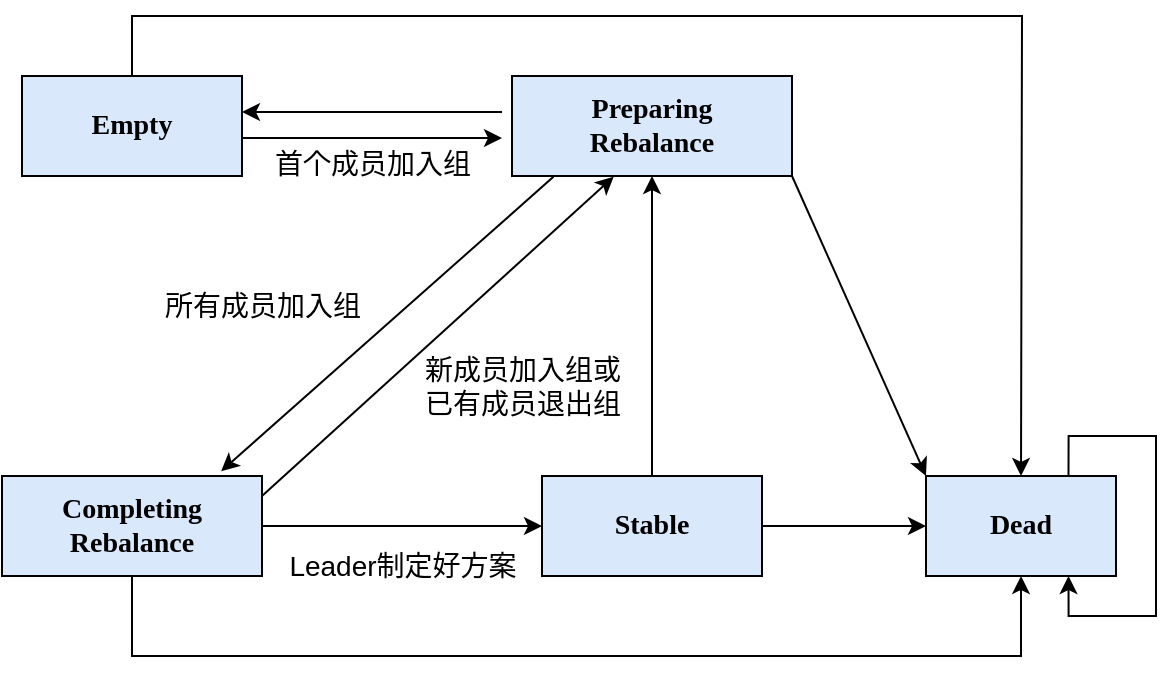 <mxfile version="21.2.8" type="device">
  <diagram name="Page-1" id="7vavWu04QkL2ydKc8LrB">
    <mxGraphModel dx="726" dy="495" grid="1" gridSize="10" guides="1" tooltips="1" connect="1" arrows="1" fold="1" page="1" pageScale="1" pageWidth="827" pageHeight="1169" math="0" shadow="0">
      <root>
        <mxCell id="0" />
        <mxCell id="1" parent="0" />
        <mxCell id="eoFcPqtmDTeSZ4Wu9LAo-1" value="&lt;font size=&quot;1&quot; face=&quot;Verdana&quot;&gt;&lt;b style=&quot;font-size: 14px;&quot;&gt;Empty&lt;/b&gt;&lt;/font&gt;" style="rounded=0;whiteSpace=wrap;html=1;fillColor=#dae8fc;strokeColor=#000000;" vertex="1" parent="1">
          <mxGeometry x="80" y="120" width="110" height="50" as="geometry" />
        </mxCell>
        <mxCell id="eoFcPqtmDTeSZ4Wu9LAo-2" value="&lt;font size=&quot;1&quot; face=&quot;Verdana&quot;&gt;&lt;b style=&quot;font-size: 14px;&quot;&gt;Preparing&lt;br&gt;Rebalance&lt;/b&gt;&lt;/font&gt;" style="rounded=0;whiteSpace=wrap;html=1;fillColor=#dae8fc;strokeColor=#000000;" vertex="1" parent="1">
          <mxGeometry x="325" y="120" width="140" height="50" as="geometry" />
        </mxCell>
        <mxCell id="eoFcPqtmDTeSZ4Wu9LAo-4" value="&lt;font style=&quot;font-size: 14px;&quot;&gt;首个成员加入组&lt;/font&gt;" style="text;html=1;align=center;verticalAlign=middle;resizable=0;points=[];autosize=1;strokeColor=none;fillColor=none;" vertex="1" parent="1">
          <mxGeometry x="195" y="149" width="120" height="30" as="geometry" />
        </mxCell>
        <mxCell id="eoFcPqtmDTeSZ4Wu9LAo-12" style="edgeStyle=orthogonalEdgeStyle;rounded=0;orthogonalLoop=1;jettySize=auto;html=1;exitX=1;exitY=0.5;exitDx=0;exitDy=0;" edge="1" parent="1" source="eoFcPqtmDTeSZ4Wu9LAo-6" target="eoFcPqtmDTeSZ4Wu9LAo-11">
          <mxGeometry relative="1" as="geometry" />
        </mxCell>
        <mxCell id="eoFcPqtmDTeSZ4Wu9LAo-23" style="edgeStyle=orthogonalEdgeStyle;rounded=0;orthogonalLoop=1;jettySize=auto;html=1;exitX=0.5;exitY=1;exitDx=0;exitDy=0;entryX=0.5;entryY=1;entryDx=0;entryDy=0;" edge="1" parent="1" source="eoFcPqtmDTeSZ4Wu9LAo-6" target="eoFcPqtmDTeSZ4Wu9LAo-17">
          <mxGeometry relative="1" as="geometry">
            <Array as="points">
              <mxPoint x="135" y="410" />
              <mxPoint x="580" y="410" />
            </Array>
          </mxGeometry>
        </mxCell>
        <mxCell id="eoFcPqtmDTeSZ4Wu9LAo-6" value="&lt;font size=&quot;1&quot; face=&quot;Verdana&quot;&gt;&lt;b style=&quot;font-size: 14px;&quot;&gt;Completing&lt;br&gt;Rebalance&lt;/b&gt;&lt;/font&gt;" style="rounded=0;whiteSpace=wrap;html=1;fillColor=#dae8fc;strokeColor=#000000;" vertex="1" parent="1">
          <mxGeometry x="70" y="320" width="130" height="50" as="geometry" />
        </mxCell>
        <mxCell id="eoFcPqtmDTeSZ4Wu9LAo-7" value="" style="endArrow=classic;html=1;rounded=0;exitX=0.148;exitY=1.008;exitDx=0;exitDy=0;exitPerimeter=0;entryX=0.843;entryY=-0.048;entryDx=0;entryDy=0;entryPerimeter=0;" edge="1" parent="1" source="eoFcPqtmDTeSZ4Wu9LAo-2" target="eoFcPqtmDTeSZ4Wu9LAo-6">
          <mxGeometry width="50" height="50" relative="1" as="geometry">
            <mxPoint x="350" y="260" as="sourcePoint" />
            <mxPoint x="400" y="210" as="targetPoint" />
          </mxGeometry>
        </mxCell>
        <mxCell id="eoFcPqtmDTeSZ4Wu9LAo-8" value="&lt;span style=&quot;font-size: 14px;&quot;&gt;所有成员加入组&lt;/span&gt;" style="text;html=1;align=center;verticalAlign=middle;resizable=0;points=[];autosize=1;strokeColor=none;fillColor=none;" vertex="1" parent="1">
          <mxGeometry x="140" y="220" width="120" height="30" as="geometry" />
        </mxCell>
        <mxCell id="eoFcPqtmDTeSZ4Wu9LAo-9" value="" style="endArrow=classic;html=1;rounded=0;entryX=0.363;entryY=1.008;entryDx=0;entryDy=0;entryPerimeter=0;" edge="1" parent="1" target="eoFcPqtmDTeSZ4Wu9LAo-2">
          <mxGeometry width="50" height="50" relative="1" as="geometry">
            <mxPoint x="200" y="330" as="sourcePoint" />
            <mxPoint x="400" y="210" as="targetPoint" />
          </mxGeometry>
        </mxCell>
        <mxCell id="eoFcPqtmDTeSZ4Wu9LAo-10" value="&lt;span style=&quot;font-size: 14px;&quot;&gt;新成员加入组或&lt;br&gt;已有成员退出组&lt;/span&gt;" style="text;html=1;align=center;verticalAlign=middle;resizable=0;points=[];autosize=1;strokeColor=none;fillColor=none;" vertex="1" parent="1">
          <mxGeometry x="270" y="250" width="120" height="50" as="geometry" />
        </mxCell>
        <mxCell id="eoFcPqtmDTeSZ4Wu9LAo-13" style="edgeStyle=orthogonalEdgeStyle;rounded=0;orthogonalLoop=1;jettySize=auto;html=1;exitX=0.5;exitY=0;exitDx=0;exitDy=0;entryX=0.5;entryY=1;entryDx=0;entryDy=0;" edge="1" parent="1" source="eoFcPqtmDTeSZ4Wu9LAo-11" target="eoFcPqtmDTeSZ4Wu9LAo-2">
          <mxGeometry relative="1" as="geometry" />
        </mxCell>
        <mxCell id="eoFcPqtmDTeSZ4Wu9LAo-18" style="edgeStyle=orthogonalEdgeStyle;rounded=0;orthogonalLoop=1;jettySize=auto;html=1;exitX=1;exitY=0.5;exitDx=0;exitDy=0;entryX=0;entryY=0.5;entryDx=0;entryDy=0;" edge="1" parent="1" source="eoFcPqtmDTeSZ4Wu9LAo-11" target="eoFcPqtmDTeSZ4Wu9LAo-17">
          <mxGeometry relative="1" as="geometry" />
        </mxCell>
        <mxCell id="eoFcPqtmDTeSZ4Wu9LAo-11" value="&lt;font size=&quot;1&quot; face=&quot;Verdana&quot;&gt;&lt;b style=&quot;font-size: 14px;&quot;&gt;Stable&lt;/b&gt;&lt;/font&gt;" style="rounded=0;whiteSpace=wrap;html=1;fillColor=#dae8fc;strokeColor=#000000;" vertex="1" parent="1">
          <mxGeometry x="340" y="320" width="110" height="50" as="geometry" />
        </mxCell>
        <mxCell id="eoFcPqtmDTeSZ4Wu9LAo-14" value="&lt;span style=&quot;font-size: 14px;&quot;&gt;Leader制定好方案&lt;br&gt;&lt;/span&gt;" style="text;html=1;align=center;verticalAlign=middle;resizable=0;points=[];autosize=1;strokeColor=none;fillColor=none;" vertex="1" parent="1">
          <mxGeometry x="200" y="350" width="140" height="30" as="geometry" />
        </mxCell>
        <mxCell id="eoFcPqtmDTeSZ4Wu9LAo-15" value="" style="endArrow=classic;html=1;rounded=0;" edge="1" parent="1">
          <mxGeometry width="50" height="50" relative="1" as="geometry">
            <mxPoint x="190" y="151" as="sourcePoint" />
            <mxPoint x="320" y="151" as="targetPoint" />
          </mxGeometry>
        </mxCell>
        <mxCell id="eoFcPqtmDTeSZ4Wu9LAo-16" value="" style="endArrow=classic;html=1;rounded=0;" edge="1" parent="1">
          <mxGeometry width="50" height="50" relative="1" as="geometry">
            <mxPoint x="320" y="138" as="sourcePoint" />
            <mxPoint x="190" y="138" as="targetPoint" />
          </mxGeometry>
        </mxCell>
        <mxCell id="eoFcPqtmDTeSZ4Wu9LAo-17" value="&lt;font face=&quot;Verdana&quot;&gt;&lt;span style=&quot;font-size: 14px;&quot;&gt;&lt;b&gt;Dead&lt;/b&gt;&lt;/span&gt;&lt;/font&gt;" style="rounded=0;whiteSpace=wrap;html=1;fillColor=#dae8fc;strokeColor=#000000;" vertex="1" parent="1">
          <mxGeometry x="532" y="320" width="95" height="50" as="geometry" />
        </mxCell>
        <mxCell id="eoFcPqtmDTeSZ4Wu9LAo-20" value="" style="endArrow=classic;html=1;rounded=0;exitX=1;exitY=1;exitDx=0;exitDy=0;entryX=0;entryY=0;entryDx=0;entryDy=0;" edge="1" parent="1" source="eoFcPqtmDTeSZ4Wu9LAo-2" target="eoFcPqtmDTeSZ4Wu9LAo-17">
          <mxGeometry width="50" height="50" relative="1" as="geometry">
            <mxPoint x="350" y="260" as="sourcePoint" />
            <mxPoint x="400" y="210" as="targetPoint" />
          </mxGeometry>
        </mxCell>
        <mxCell id="eoFcPqtmDTeSZ4Wu9LAo-21" style="edgeStyle=orthogonalEdgeStyle;rounded=0;orthogonalLoop=1;jettySize=auto;html=1;exitX=0.75;exitY=0;exitDx=0;exitDy=0;entryX=0.75;entryY=1;entryDx=0;entryDy=0;" edge="1" parent="1" source="eoFcPqtmDTeSZ4Wu9LAo-17" target="eoFcPqtmDTeSZ4Wu9LAo-17">
          <mxGeometry relative="1" as="geometry" />
        </mxCell>
        <mxCell id="eoFcPqtmDTeSZ4Wu9LAo-22" value="" style="endArrow=classic;html=1;rounded=0;exitX=0.5;exitY=0;exitDx=0;exitDy=0;entryX=0.5;entryY=0;entryDx=0;entryDy=0;" edge="1" parent="1" source="eoFcPqtmDTeSZ4Wu9LAo-1" target="eoFcPqtmDTeSZ4Wu9LAo-17">
          <mxGeometry width="50" height="50" relative="1" as="geometry">
            <mxPoint x="350" y="250" as="sourcePoint" />
            <mxPoint x="400" y="200" as="targetPoint" />
            <Array as="points">
              <mxPoint x="135" y="90" />
              <mxPoint x="580" y="90" />
            </Array>
          </mxGeometry>
        </mxCell>
      </root>
    </mxGraphModel>
  </diagram>
</mxfile>
